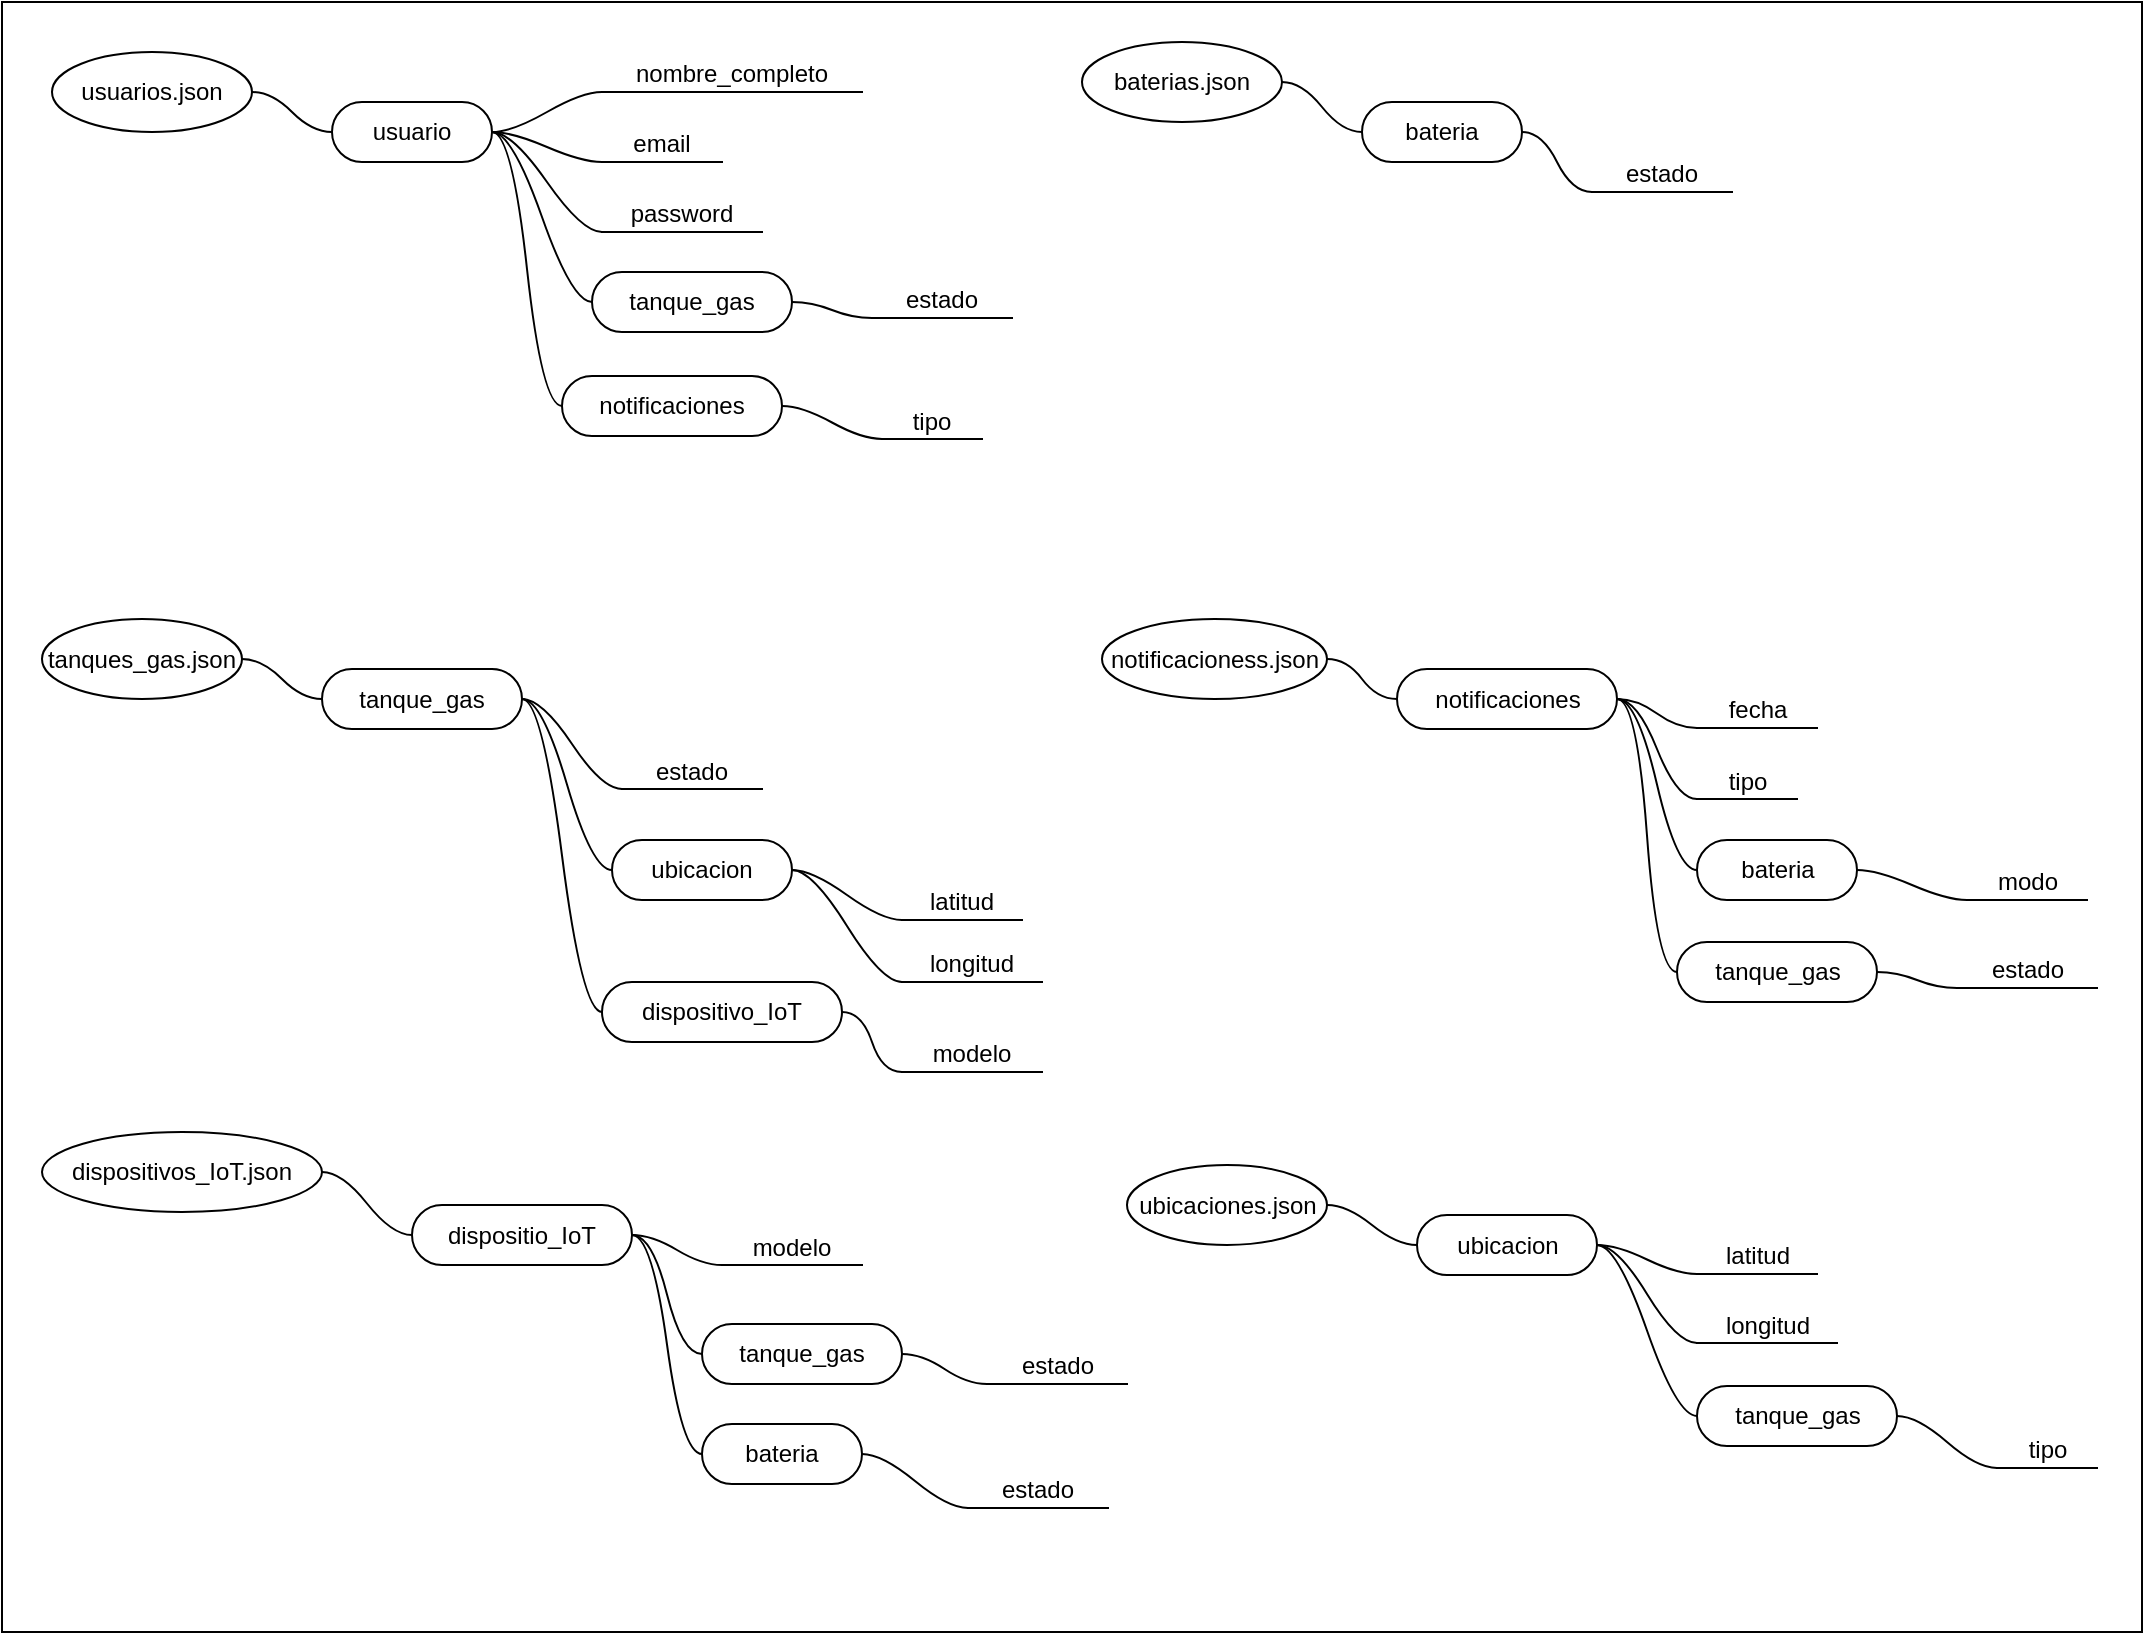 <mxfile version="12.5.8" type="github"><diagram name="Page-1" id="52a04d89-c75d-2922-d76d-85b35f80e030"><mxGraphModel dx="1024" dy="566" grid="1" gridSize="10" guides="1" tooltips="1" connect="1" arrows="1" fold="1" page="1" pageScale="1" pageWidth="1100" pageHeight="850" background="#ffffff" math="0" shadow="0"><root><mxCell id="0"/><mxCell id="1" parent="0"/><mxCell id="Ng7h_YmfZxn9nx6UoXaH-18" value="" style="rounded=0;whiteSpace=wrap;html=1;" parent="1" vertex="1"><mxGeometry x="10" y="15" width="1070" height="815" as="geometry"/></mxCell><mxCell id="V-CTV4Bj-eZla_f8NXy8-2" value="usuarios.json" style="ellipse;whiteSpace=wrap;html=1;align=center;container=1;recursiveResize=0;treeFolding=1;treeMoving=1;" parent="1" vertex="1"><mxGeometry x="35" y="40" width="100" height="40" as="geometry"/></mxCell><mxCell id="V-CTV4Bj-eZla_f8NXy8-3" value="usuario" style="whiteSpace=wrap;html=1;rounded=1;arcSize=50;align=center;verticalAlign=middle;container=1;recursiveResize=0;strokeWidth=1;autosize=1;spacing=4;treeFolding=1;treeMoving=1;" parent="1" vertex="1"><mxGeometry x="175" y="65" width="80" height="30" as="geometry"/></mxCell><mxCell id="V-CTV4Bj-eZla_f8NXy8-4" value="" style="edgeStyle=entityRelationEdgeStyle;startArrow=none;endArrow=none;segment=10;curved=1;exitX=1;exitY=0.5;exitDx=0;exitDy=0;" parent="1" source="V-CTV4Bj-eZla_f8NXy8-2" target="V-CTV4Bj-eZla_f8NXy8-3" edge="1"><mxGeometry relative="1" as="geometry"><mxPoint x="164" y="120" as="sourcePoint"/></mxGeometry></mxCell><mxCell id="V-CTV4Bj-eZla_f8NXy8-8" value="nombre_completo" style="whiteSpace=wrap;html=1;shape=partialRectangle;top=0;left=0;bottom=1;right=0;points=[[0,1],[1,1]];strokeColor=#000000;fillColor=none;align=center;verticalAlign=bottom;routingCenterY=0.5;snapToPoint=1;container=1;recursiveResize=0;autosize=1;treeFolding=1;treeMoving=1;" parent="1" vertex="1"><mxGeometry x="310" y="40" width="130" height="20" as="geometry"/></mxCell><mxCell id="V-CTV4Bj-eZla_f8NXy8-9" value="" style="edgeStyle=entityRelationEdgeStyle;startArrow=none;endArrow=none;segment=10;curved=1;exitX=1;exitY=0.5;exitDx=0;exitDy=0;" parent="1" source="V-CTV4Bj-eZla_f8NXy8-3" target="V-CTV4Bj-eZla_f8NXy8-8" edge="1"><mxGeometry relative="1" as="geometry"><mxPoint x="245" y="93" as="sourcePoint"/></mxGeometry></mxCell><mxCell id="V-CTV4Bj-eZla_f8NXy8-12" value="password" style="whiteSpace=wrap;html=1;shape=partialRectangle;top=0;left=0;bottom=1;right=0;points=[[0,1],[1,1]];strokeColor=#000000;fillColor=none;align=center;verticalAlign=bottom;routingCenterY=0.5;snapToPoint=1;container=1;recursiveResize=0;autosize=1;treeFolding=1;treeMoving=1;" parent="1" vertex="1"><mxGeometry x="310" y="110" width="80" height="20" as="geometry"/></mxCell><mxCell id="V-CTV4Bj-eZla_f8NXy8-13" value="" style="edgeStyle=entityRelationEdgeStyle;startArrow=none;endArrow=none;segment=10;curved=1;exitX=1;exitY=0.5;exitDx=0;exitDy=0;" parent="1" source="V-CTV4Bj-eZla_f8NXy8-3" target="V-CTV4Bj-eZla_f8NXy8-12" edge="1"><mxGeometry relative="1" as="geometry"><mxPoint x="275" y="169" as="sourcePoint"/></mxGeometry></mxCell><mxCell id="V-CTV4Bj-eZla_f8NXy8-14" value="email" style="whiteSpace=wrap;html=1;shape=partialRectangle;top=0;left=0;bottom=1;right=0;points=[[0,1],[1,1]];strokeColor=#000000;fillColor=none;align=center;verticalAlign=bottom;routingCenterY=0.5;snapToPoint=1;container=1;recursiveResize=0;autosize=1;treeFolding=1;treeMoving=1;" parent="1" vertex="1"><mxGeometry x="310" y="75" width="60" height="20" as="geometry"/></mxCell><mxCell id="V-CTV4Bj-eZla_f8NXy8-15" value="" style="edgeStyle=entityRelationEdgeStyle;startArrow=none;endArrow=none;segment=10;curved=1;exitX=1;exitY=0.5;exitDx=0;exitDy=0;" parent="1" source="V-CTV4Bj-eZla_f8NXy8-3" target="V-CTV4Bj-eZla_f8NXy8-14" edge="1"><mxGeometry relative="1" as="geometry"><mxPoint x="275" y="189" as="sourcePoint"/></mxGeometry></mxCell><mxCell id="V-CTV4Bj-eZla_f8NXy8-16" value="tanque_gas" style="whiteSpace=wrap;html=1;rounded=1;arcSize=50;align=center;verticalAlign=middle;container=1;recursiveResize=0;strokeWidth=1;autosize=1;spacing=4;treeFolding=1;treeMoving=1;" parent="1" vertex="1"><mxGeometry x="305" y="150" width="100" height="30" as="geometry"/></mxCell><mxCell id="V-CTV4Bj-eZla_f8NXy8-17" value="" style="edgeStyle=entityRelationEdgeStyle;startArrow=none;endArrow=none;segment=10;curved=1;exitX=1;exitY=0.5;exitDx=0;exitDy=0;" parent="1" source="V-CTV4Bj-eZla_f8NXy8-3" target="V-CTV4Bj-eZla_f8NXy8-16" edge="1"><mxGeometry relative="1" as="geometry"><mxPoint x="274" y="234" as="sourcePoint"/></mxGeometry></mxCell><mxCell id="V-CTV4Bj-eZla_f8NXy8-20" value="estado" style="whiteSpace=wrap;html=1;shape=partialRectangle;top=0;left=0;bottom=1;right=0;points=[[0,1],[1,1]];strokeColor=#000000;fillColor=none;align=center;verticalAlign=bottom;routingCenterY=0.5;snapToPoint=1;container=1;recursiveResize=0;autosize=1;treeFolding=1;treeMoving=1;" parent="1" vertex="1"><mxGeometry x="445" y="153" width="70" height="20" as="geometry"/></mxCell><mxCell id="V-CTV4Bj-eZla_f8NXy8-21" value="" style="edgeStyle=entityRelationEdgeStyle;startArrow=none;endArrow=none;segment=10;curved=1;exitX=1;exitY=0.5;exitDx=0;exitDy=0;" parent="1" source="V-CTV4Bj-eZla_f8NXy8-16" target="V-CTV4Bj-eZla_f8NXy8-20" edge="1"><mxGeometry relative="1" as="geometry"><mxPoint x="400" y="193" as="sourcePoint"/></mxGeometry></mxCell><mxCell id="V-CTV4Bj-eZla_f8NXy8-22" value="notificaciones" style="whiteSpace=wrap;html=1;rounded=1;arcSize=50;align=center;verticalAlign=middle;container=1;recursiveResize=0;strokeWidth=1;autosize=1;spacing=4;treeFolding=1;treeMoving=1;" parent="1" vertex="1"><mxGeometry x="290" y="202" width="110" height="30" as="geometry"/></mxCell><mxCell id="V-CTV4Bj-eZla_f8NXy8-23" value="" style="edgeStyle=entityRelationEdgeStyle;startArrow=none;endArrow=none;segment=10;curved=1;exitX=1;exitY=0.5;exitDx=0;exitDy=0;" parent="1" source="V-CTV4Bj-eZla_f8NXy8-3" target="V-CTV4Bj-eZla_f8NXy8-22" edge="1"><mxGeometry relative="1" as="geometry"><mxPoint x="289" y="305" as="sourcePoint"/></mxGeometry></mxCell><mxCell id="V-CTV4Bj-eZla_f8NXy8-25" value="tipo" style="whiteSpace=wrap;html=1;shape=partialRectangle;top=0;left=0;bottom=1;right=0;points=[[0,1],[1,1]];strokeColor=#000000;fillColor=none;align=center;verticalAlign=bottom;routingCenterY=0.5;snapToPoint=1;container=1;recursiveResize=0;autosize=1;treeFolding=1;treeMoving=1;" parent="1" vertex="1"><mxGeometry x="450" y="213.5" width="50" height="20" as="geometry"/></mxCell><mxCell id="V-CTV4Bj-eZla_f8NXy8-26" value="" style="edgeStyle=entityRelationEdgeStyle;startArrow=none;endArrow=none;segment=10;curved=1;exitX=1;exitY=0.5;exitDx=0;exitDy=0;" parent="1" source="V-CTV4Bj-eZla_f8NXy8-22" target="V-CTV4Bj-eZla_f8NXy8-25" edge="1"><mxGeometry relative="1" as="geometry"><mxPoint x="395" y="262" as="sourcePoint"/></mxGeometry></mxCell><mxCell id="V-CTV4Bj-eZla_f8NXy8-27" value="tanques_gas.json" style="ellipse;whiteSpace=wrap;html=1;align=center;container=1;recursiveResize=0;treeFolding=1;treeMoving=1;" parent="1" vertex="1"><mxGeometry x="30" y="323.5" width="100" height="40" as="geometry"/></mxCell><mxCell id="V-CTV4Bj-eZla_f8NXy8-28" value="tanque_gas" style="whiteSpace=wrap;html=1;rounded=1;arcSize=50;align=center;verticalAlign=middle;container=1;recursiveResize=0;strokeWidth=1;autosize=1;spacing=4;treeFolding=1;treeMoving=1;" parent="1" vertex="1"><mxGeometry x="170" y="348.5" width="100" height="30" as="geometry"/></mxCell><mxCell id="V-CTV4Bj-eZla_f8NXy8-29" value="" style="edgeStyle=entityRelationEdgeStyle;startArrow=none;endArrow=none;segment=10;curved=1;exitX=1;exitY=0.5;exitDx=0;exitDy=0;" parent="1" source="V-CTV4Bj-eZla_f8NXy8-27" target="V-CTV4Bj-eZla_f8NXy8-28" edge="1"><mxGeometry relative="1" as="geometry"><mxPoint x="138" y="398.5" as="sourcePoint"/></mxGeometry></mxCell><mxCell id="V-CTV4Bj-eZla_f8NXy8-34" value="estado" style="whiteSpace=wrap;html=1;shape=partialRectangle;top=0;left=0;bottom=1;right=0;points=[[0,1],[1,1]];strokeColor=#000000;fillColor=none;align=center;verticalAlign=bottom;routingCenterY=0.5;snapToPoint=1;container=1;recursiveResize=0;autosize=1;treeFolding=1;treeMoving=1;" parent="1" vertex="1"><mxGeometry x="320" y="378.5" width="70" height="30" as="geometry"/></mxCell><mxCell id="V-CTV4Bj-eZla_f8NXy8-35" value="" style="edgeStyle=entityRelationEdgeStyle;startArrow=none;endArrow=none;segment=10;curved=1;exitX=1;exitY=0.5;exitDx=0;exitDy=0;" parent="1" source="V-CTV4Bj-eZla_f8NXy8-28" target="V-CTV4Bj-eZla_f8NXy8-34" edge="1"><mxGeometry relative="1" as="geometry"><mxPoint x="275" y="480.5" as="sourcePoint"/></mxGeometry></mxCell><mxCell id="V-CTV4Bj-eZla_f8NXy8-36" value="ubicacion" style="whiteSpace=wrap;html=1;rounded=1;arcSize=50;align=center;verticalAlign=middle;container=1;recursiveResize=0;strokeWidth=1;autosize=1;spacing=4;treeFolding=1;treeMoving=1;" parent="1" vertex="1"><mxGeometry x="315" y="434" width="90" height="30" as="geometry"/></mxCell><mxCell id="V-CTV4Bj-eZla_f8NXy8-37" value="" style="edgeStyle=entityRelationEdgeStyle;startArrow=none;endArrow=none;segment=10;curved=1;exitX=1;exitY=0.5;exitDx=0;exitDy=0;" parent="1" source="V-CTV4Bj-eZla_f8NXy8-28" target="V-CTV4Bj-eZla_f8NXy8-36" edge="1"><mxGeometry relative="1" as="geometry"><mxPoint x="279" y="513.5" as="sourcePoint"/></mxGeometry></mxCell><mxCell id="V-CTV4Bj-eZla_f8NXy8-38" value="latitud" style="whiteSpace=wrap;html=1;shape=partialRectangle;top=0;left=0;bottom=1;right=0;points=[[0,1],[1,1]];strokeColor=#000000;fillColor=none;align=center;verticalAlign=bottom;routingCenterY=0.5;snapToPoint=1;container=1;recursiveResize=0;autosize=1;treeFolding=1;treeMoving=1;" parent="1" vertex="1"><mxGeometry x="460" y="454" width="60" height="20" as="geometry"/></mxCell><mxCell id="V-CTV4Bj-eZla_f8NXy8-39" value="" style="edgeStyle=entityRelationEdgeStyle;startArrow=none;endArrow=none;segment=10;curved=1;exitX=1;exitY=0.5;exitDx=0;exitDy=0;" parent="1" source="V-CTV4Bj-eZla_f8NXy8-36" target="V-CTV4Bj-eZla_f8NXy8-38" edge="1"><mxGeometry relative="1" as="geometry"><mxPoint x="415" y="511" as="sourcePoint"/></mxGeometry></mxCell><mxCell id="V-CTV4Bj-eZla_f8NXy8-40" value="longitud" style="whiteSpace=wrap;html=1;shape=partialRectangle;top=0;left=0;bottom=1;right=0;points=[[0,1],[1,1]];strokeColor=#000000;fillColor=none;align=center;verticalAlign=bottom;routingCenterY=0.5;snapToPoint=1;container=1;recursiveResize=0;autosize=1;treeFolding=1;treeMoving=1;" parent="1" vertex="1"><mxGeometry x="460" y="485" width="70" height="20" as="geometry"/></mxCell><mxCell id="V-CTV4Bj-eZla_f8NXy8-41" value="" style="edgeStyle=entityRelationEdgeStyle;startArrow=none;endArrow=none;segment=10;curved=1;exitX=1;exitY=0.5;exitDx=0;exitDy=0;" parent="1" source="V-CTV4Bj-eZla_f8NXy8-36" target="V-CTV4Bj-eZla_f8NXy8-40" edge="1"><mxGeometry relative="1" as="geometry"><mxPoint x="435" y="570.5" as="sourcePoint"/></mxGeometry></mxCell><mxCell id="V-CTV4Bj-eZla_f8NXy8-43" value="dispositivo_IoT" style="whiteSpace=wrap;html=1;rounded=1;arcSize=50;align=center;verticalAlign=middle;container=1;recursiveResize=0;strokeWidth=1;autosize=1;spacing=4;treeFolding=1;treeMoving=1;" parent="1" vertex="1"><mxGeometry x="310" y="505" width="120" height="30" as="geometry"/></mxCell><mxCell id="V-CTV4Bj-eZla_f8NXy8-44" value="" style="edgeStyle=entityRelationEdgeStyle;startArrow=none;endArrow=none;segment=10;curved=1;exitX=1;exitY=0.5;exitDx=0;exitDy=0;" parent="1" source="V-CTV4Bj-eZla_f8NXy8-28" target="V-CTV4Bj-eZla_f8NXy8-43" edge="1"><mxGeometry relative="1" as="geometry"><mxPoint x="284" y="573.5" as="sourcePoint"/></mxGeometry></mxCell><mxCell id="V-CTV4Bj-eZla_f8NXy8-46" value="modelo" style="whiteSpace=wrap;html=1;shape=partialRectangle;top=0;left=0;bottom=1;right=0;points=[[0,1],[1,1]];strokeColor=#000000;fillColor=none;align=center;verticalAlign=bottom;routingCenterY=0.5;snapToPoint=1;container=1;recursiveResize=0;autosize=1;treeFolding=1;treeMoving=1;" parent="1" vertex="1"><mxGeometry x="460" y="530" width="70" height="20" as="geometry"/></mxCell><mxCell id="V-CTV4Bj-eZla_f8NXy8-47" value="" style="edgeStyle=entityRelationEdgeStyle;startArrow=none;endArrow=none;segment=10;curved=1;exitX=1;exitY=0.5;exitDx=0;exitDy=0;" parent="1" source="V-CTV4Bj-eZla_f8NXy8-43" target="V-CTV4Bj-eZla_f8NXy8-46" edge="1"><mxGeometry relative="1" as="geometry"><mxPoint x="430" y="613.5" as="sourcePoint"/></mxGeometry></mxCell><mxCell id="V-CTV4Bj-eZla_f8NXy8-48" value="dispositivos_IoT.json" style="ellipse;whiteSpace=wrap;html=1;align=center;container=1;recursiveResize=0;treeFolding=1;treeMoving=1;" parent="1" vertex="1"><mxGeometry x="30" y="580" width="140" height="40" as="geometry"/></mxCell><mxCell id="V-CTV4Bj-eZla_f8NXy8-49" value="dispositio_IoT" style="whiteSpace=wrap;html=1;rounded=1;arcSize=50;align=center;verticalAlign=middle;container=1;recursiveResize=0;strokeWidth=1;autosize=1;spacing=4;treeFolding=1;treeMoving=1;" parent="1" vertex="1"><mxGeometry x="215" y="616.5" width="110" height="30" as="geometry"/></mxCell><mxCell id="V-CTV4Bj-eZla_f8NXy8-50" value="" style="edgeStyle=entityRelationEdgeStyle;startArrow=none;endArrow=none;segment=10;curved=1;exitX=1;exitY=0.5;exitDx=0;exitDy=0;" parent="1" source="V-CTV4Bj-eZla_f8NXy8-48" target="V-CTV4Bj-eZla_f8NXy8-49" edge="1"><mxGeometry relative="1" as="geometry"><mxPoint x="180" y="661" as="sourcePoint"/></mxGeometry></mxCell><mxCell id="V-CTV4Bj-eZla_f8NXy8-51" value="modelo" style="whiteSpace=wrap;html=1;shape=partialRectangle;top=0;left=0;bottom=1;right=0;points=[[0,1],[1,1]];strokeColor=#000000;fillColor=none;align=center;verticalAlign=bottom;routingCenterY=0.5;snapToPoint=1;container=1;recursiveResize=0;autosize=1;treeFolding=1;treeMoving=1;" parent="1" vertex="1"><mxGeometry x="370" y="626.5" width="70" height="20" as="geometry"/></mxCell><mxCell id="V-CTV4Bj-eZla_f8NXy8-52" value="" style="edgeStyle=entityRelationEdgeStyle;startArrow=none;endArrow=none;segment=10;curved=1;exitX=1;exitY=0.5;exitDx=0;exitDy=0;" parent="1" source="V-CTV4Bj-eZla_f8NXy8-49" target="V-CTV4Bj-eZla_f8NXy8-51" edge="1"><mxGeometry relative="1" as="geometry"><mxPoint x="325" y="677" as="sourcePoint"/></mxGeometry></mxCell><mxCell id="V-CTV4Bj-eZla_f8NXy8-63" value="tanque_gas" style="whiteSpace=wrap;html=1;rounded=1;arcSize=50;align=center;verticalAlign=middle;container=1;recursiveResize=0;strokeWidth=1;autosize=1;spacing=4;treeFolding=1;treeMoving=1;" parent="1" vertex="1"><mxGeometry x="360" y="676" width="100" height="30" as="geometry"/></mxCell><mxCell id="V-CTV4Bj-eZla_f8NXy8-64" value="" style="edgeStyle=entityRelationEdgeStyle;startArrow=none;endArrow=none;segment=10;curved=1;exitX=1;exitY=0.5;exitDx=0;exitDy=0;" parent="1" source="V-CTV4Bj-eZla_f8NXy8-49" target="V-CTV4Bj-eZla_f8NXy8-63" edge="1"><mxGeometry relative="1" as="geometry"><mxPoint x="307.5" y="672.5" as="sourcePoint"/></mxGeometry></mxCell><mxCell id="V-CTV4Bj-eZla_f8NXy8-65" value="estado" style="whiteSpace=wrap;html=1;shape=partialRectangle;top=0;left=0;bottom=1;right=0;points=[[0,1],[1,1]];strokeColor=#000000;fillColor=none;align=center;verticalAlign=bottom;routingCenterY=0.5;snapToPoint=1;container=1;recursiveResize=0;autosize=1;treeFolding=1;treeMoving=1;" parent="1" vertex="1"><mxGeometry x="502.5" y="686" width="70" height="20" as="geometry"/></mxCell><mxCell id="V-CTV4Bj-eZla_f8NXy8-66" value="" style="edgeStyle=entityRelationEdgeStyle;startArrow=none;endArrow=none;segment=10;curved=1;exitX=1;exitY=0.5;exitDx=0;exitDy=0;" parent="1" source="V-CTV4Bj-eZla_f8NXy8-63" target="V-CTV4Bj-eZla_f8NXy8-65" edge="1"><mxGeometry relative="1" as="geometry"><mxPoint x="447.5" y="719" as="sourcePoint"/></mxGeometry></mxCell><mxCell id="V-CTV4Bj-eZla_f8NXy8-68" value="notificacioness.json" style="ellipse;whiteSpace=wrap;html=1;align=center;container=1;recursiveResize=0;treeFolding=1;treeMoving=1;" parent="1" vertex="1"><mxGeometry x="560" y="323.5" width="112.5" height="40" as="geometry"/></mxCell><mxCell id="V-CTV4Bj-eZla_f8NXy8-69" value="notificaciones" style="whiteSpace=wrap;html=1;rounded=1;arcSize=50;align=center;verticalAlign=middle;container=1;recursiveResize=0;strokeWidth=1;autosize=1;spacing=4;treeFolding=1;treeMoving=1;" parent="1" vertex="1"><mxGeometry x="707.5" y="348.5" width="110" height="30" as="geometry"/></mxCell><mxCell id="V-CTV4Bj-eZla_f8NXy8-70" value="" style="edgeStyle=entityRelationEdgeStyle;startArrow=none;endArrow=none;segment=10;curved=1;exitX=1;exitY=0.5;exitDx=0;exitDy=0;" parent="1" source="V-CTV4Bj-eZla_f8NXy8-68" target="V-CTV4Bj-eZla_f8NXy8-69" edge="1"><mxGeometry relative="1" as="geometry"><mxPoint x="680.5" y="398.5" as="sourcePoint"/></mxGeometry></mxCell><mxCell id="V-CTV4Bj-eZla_f8NXy8-71" value="fecha" style="whiteSpace=wrap;html=1;shape=partialRectangle;top=0;left=0;bottom=1;right=0;points=[[0,1],[1,1]];strokeColor=#000000;fillColor=none;align=center;verticalAlign=bottom;routingCenterY=0.5;snapToPoint=1;container=1;recursiveResize=0;autosize=1;treeFolding=1;treeMoving=1;" parent="1" vertex="1"><mxGeometry x="857.5" y="358" width="60" height="20" as="geometry"/></mxCell><mxCell id="V-CTV4Bj-eZla_f8NXy8-72" value="" style="edgeStyle=entityRelationEdgeStyle;startArrow=none;endArrow=none;segment=10;curved=1;exitX=1;exitY=0.5;exitDx=0;exitDy=0;" parent="1" source="V-CTV4Bj-eZla_f8NXy8-69" target="V-CTV4Bj-eZla_f8NXy8-71" edge="1"><mxGeometry relative="1" as="geometry"><mxPoint x="812.5" y="398.5" as="sourcePoint"/></mxGeometry></mxCell><mxCell id="V-CTV4Bj-eZla_f8NXy8-73" value="tipo" style="whiteSpace=wrap;html=1;shape=partialRectangle;top=0;left=0;bottom=1;right=0;points=[[0,1],[1,1]];strokeColor=#000000;fillColor=none;align=center;verticalAlign=bottom;routingCenterY=0.5;snapToPoint=1;container=1;recursiveResize=0;autosize=1;treeFolding=1;treeMoving=1;" parent="1" vertex="1"><mxGeometry x="857.5" y="393.5" width="50" height="20" as="geometry"/></mxCell><mxCell id="V-CTV4Bj-eZla_f8NXy8-74" value="" style="edgeStyle=entityRelationEdgeStyle;startArrow=none;endArrow=none;segment=10;curved=1;exitX=1;exitY=0.5;exitDx=0;exitDy=0;" parent="1" source="V-CTV4Bj-eZla_f8NXy8-69" target="V-CTV4Bj-eZla_f8NXy8-73" edge="1"><mxGeometry relative="1" as="geometry"><mxPoint x="822.5" y="443.5" as="sourcePoint"/></mxGeometry></mxCell><mxCell id="V-CTV4Bj-eZla_f8NXy8-77" value="bateria" style="whiteSpace=wrap;html=1;rounded=1;arcSize=50;align=center;verticalAlign=middle;container=1;recursiveResize=0;strokeWidth=1;autosize=1;spacing=4;treeFolding=1;treeMoving=1;" parent="1" vertex="1"><mxGeometry x="857.5" y="434" width="80" height="30" as="geometry"/></mxCell><mxCell id="V-CTV4Bj-eZla_f8NXy8-78" value="" style="edgeStyle=entityRelationEdgeStyle;startArrow=none;endArrow=none;segment=10;curved=1;exitX=1;exitY=0.5;exitDx=0;exitDy=0;" parent="1" source="V-CTV4Bj-eZla_f8NXy8-69" target="V-CTV4Bj-eZla_f8NXy8-77" edge="1"><mxGeometry relative="1" as="geometry"><mxPoint x="802.5" y="268" as="sourcePoint"/></mxGeometry></mxCell><mxCell id="V-CTV4Bj-eZla_f8NXy8-79" value="modo" style="whiteSpace=wrap;html=1;shape=partialRectangle;top=0;left=0;bottom=1;right=0;points=[[0,1],[1,1]];strokeColor=#000000;fillColor=none;align=center;verticalAlign=bottom;routingCenterY=0.5;snapToPoint=1;container=1;recursiveResize=0;autosize=1;treeFolding=1;treeMoving=1;" parent="1" vertex="1"><mxGeometry x="992.5" y="444" width="60" height="20" as="geometry"/></mxCell><mxCell id="V-CTV4Bj-eZla_f8NXy8-80" value="" style="edgeStyle=entityRelationEdgeStyle;startArrow=none;endArrow=none;segment=10;curved=1;exitX=1;exitY=0.5;exitDx=0;exitDy=0;" parent="1" source="V-CTV4Bj-eZla_f8NXy8-77" target="V-CTV4Bj-eZla_f8NXy8-79" edge="1"><mxGeometry relative="1" as="geometry"><mxPoint x="962.5" y="517.5" as="sourcePoint"/></mxGeometry></mxCell><mxCell id="V-CTV4Bj-eZla_f8NXy8-81" value="tanque_gas" style="whiteSpace=wrap;html=1;rounded=1;arcSize=50;align=center;verticalAlign=middle;container=1;recursiveResize=0;strokeWidth=1;autosize=1;spacing=4;treeFolding=1;treeMoving=1;" parent="1" vertex="1"><mxGeometry x="847.5" y="485" width="100" height="30" as="geometry"/></mxCell><mxCell id="V-CTV4Bj-eZla_f8NXy8-82" value="" style="edgeStyle=entityRelationEdgeStyle;startArrow=none;endArrow=none;segment=10;curved=1;exitX=1;exitY=0.5;exitDx=0;exitDy=0;" parent="1" source="V-CTV4Bj-eZla_f8NXy8-69" target="V-CTV4Bj-eZla_f8NXy8-81" edge="1"><mxGeometry relative="1" as="geometry"><mxPoint x="810" y="334" as="sourcePoint"/></mxGeometry></mxCell><mxCell id="V-CTV4Bj-eZla_f8NXy8-83" value="estado" style="whiteSpace=wrap;html=1;shape=partialRectangle;top=0;left=0;bottom=1;right=0;points=[[0,1],[1,1]];strokeColor=#000000;fillColor=none;align=center;verticalAlign=bottom;routingCenterY=0.5;snapToPoint=1;container=1;recursiveResize=0;autosize=1;treeFolding=1;treeMoving=1;" parent="1" vertex="1"><mxGeometry x="987.5" y="488" width="70" height="20" as="geometry"/></mxCell><mxCell id="V-CTV4Bj-eZla_f8NXy8-84" value="" style="edgeStyle=entityRelationEdgeStyle;startArrow=none;endArrow=none;segment=10;curved=1;exitX=1;exitY=0.5;exitDx=0;exitDy=0;" parent="1" source="V-CTV4Bj-eZla_f8NXy8-81" target="V-CTV4Bj-eZla_f8NXy8-83" edge="1"><mxGeometry relative="1" as="geometry"><mxPoint x="942.5" y="528" as="sourcePoint"/></mxGeometry></mxCell><mxCell id="V-CTV4Bj-eZla_f8NXy8-85" value="ubicaciones.json" style="ellipse;whiteSpace=wrap;html=1;align=center;container=1;recursiveResize=0;treeFolding=1;treeMoving=1;" parent="1" vertex="1"><mxGeometry x="572.5" y="596.5" width="100" height="40" as="geometry"/></mxCell><mxCell id="V-CTV4Bj-eZla_f8NXy8-86" value="ubicacion" style="whiteSpace=wrap;html=1;rounded=1;arcSize=50;align=center;verticalAlign=middle;container=1;recursiveResize=0;strokeWidth=1;autosize=1;spacing=4;treeFolding=1;treeMoving=1;" parent="1" vertex="1"><mxGeometry x="717.5" y="621.5" width="90" height="30" as="geometry"/></mxCell><mxCell id="V-CTV4Bj-eZla_f8NXy8-87" value="" style="edgeStyle=entityRelationEdgeStyle;startArrow=none;endArrow=none;segment=10;curved=1;exitX=1;exitY=0.5;exitDx=0;exitDy=0;" parent="1" source="V-CTV4Bj-eZla_f8NXy8-85" target="V-CTV4Bj-eZla_f8NXy8-86" edge="1"><mxGeometry relative="1" as="geometry"><mxPoint x="680.5" y="671.5" as="sourcePoint"/></mxGeometry></mxCell><mxCell id="V-CTV4Bj-eZla_f8NXy8-88" value="latitud" style="whiteSpace=wrap;html=1;shape=partialRectangle;top=0;left=0;bottom=1;right=0;points=[[0,1],[1,1]];strokeColor=#000000;fillColor=none;align=center;verticalAlign=bottom;routingCenterY=0.5;snapToPoint=1;container=1;recursiveResize=0;autosize=1;treeFolding=1;treeMoving=1;" parent="1" vertex="1"><mxGeometry x="857.5" y="631" width="60" height="20" as="geometry"/></mxCell><mxCell id="V-CTV4Bj-eZla_f8NXy8-89" value="" style="edgeStyle=entityRelationEdgeStyle;startArrow=none;endArrow=none;segment=10;curved=1;exitX=1;exitY=0.5;exitDx=0;exitDy=0;" parent="1" source="V-CTV4Bj-eZla_f8NXy8-86" target="V-CTV4Bj-eZla_f8NXy8-88" edge="1"><mxGeometry relative="1" as="geometry"><mxPoint x="812.5" y="671.5" as="sourcePoint"/></mxGeometry></mxCell><mxCell id="V-CTV4Bj-eZla_f8NXy8-90" value="longitud" style="whiteSpace=wrap;html=1;shape=partialRectangle;top=0;left=0;bottom=1;right=0;points=[[0,1],[1,1]];strokeColor=#000000;fillColor=none;align=center;verticalAlign=bottom;routingCenterY=0.5;snapToPoint=1;container=1;recursiveResize=0;autosize=1;treeFolding=1;treeMoving=1;" parent="1" vertex="1"><mxGeometry x="857.5" y="665.5" width="70" height="20" as="geometry"/></mxCell><mxCell id="V-CTV4Bj-eZla_f8NXy8-91" value="" style="edgeStyle=entityRelationEdgeStyle;startArrow=none;endArrow=none;segment=10;curved=1;exitX=1;exitY=0.5;exitDx=0;exitDy=0;" parent="1" source="V-CTV4Bj-eZla_f8NXy8-86" target="V-CTV4Bj-eZla_f8NXy8-90" edge="1"><mxGeometry relative="1" as="geometry"><mxPoint x="822.5" y="716.5" as="sourcePoint"/></mxGeometry></mxCell><mxCell id="V-CTV4Bj-eZla_f8NXy8-92" value="tanque_gas" style="whiteSpace=wrap;html=1;rounded=1;arcSize=50;align=center;verticalAlign=middle;container=1;recursiveResize=0;strokeWidth=1;autosize=1;spacing=4;treeFolding=1;treeMoving=1;" parent="1" vertex="1"><mxGeometry x="857.5" y="707" width="100" height="30" as="geometry"/></mxCell><mxCell id="V-CTV4Bj-eZla_f8NXy8-93" value="" style="edgeStyle=entityRelationEdgeStyle;startArrow=none;endArrow=none;segment=10;curved=1;exitX=1;exitY=0.5;exitDx=0;exitDy=0;" parent="1" source="V-CTV4Bj-eZla_f8NXy8-86" target="V-CTV4Bj-eZla_f8NXy8-92" edge="1"><mxGeometry relative="1" as="geometry"><mxPoint x="802.5" y="541" as="sourcePoint"/></mxGeometry></mxCell><mxCell id="V-CTV4Bj-eZla_f8NXy8-94" value="tipo" style="whiteSpace=wrap;html=1;shape=partialRectangle;top=0;left=0;bottom=1;right=0;points=[[0,1],[1,1]];strokeColor=#000000;fillColor=none;align=center;verticalAlign=bottom;routingCenterY=0.5;snapToPoint=1;container=1;recursiveResize=0;autosize=1;treeFolding=1;treeMoving=1;" parent="1" vertex="1"><mxGeometry x="1007.5" y="728" width="50" height="20" as="geometry"/></mxCell><mxCell id="V-CTV4Bj-eZla_f8NXy8-95" value="" style="edgeStyle=entityRelationEdgeStyle;startArrow=none;endArrow=none;segment=10;curved=1;exitX=1;exitY=0.5;exitDx=0;exitDy=0;" parent="1" source="V-CTV4Bj-eZla_f8NXy8-92" target="V-CTV4Bj-eZla_f8NXy8-94" edge="1"><mxGeometry relative="1" as="geometry"><mxPoint x="962.5" y="790.5" as="sourcePoint"/></mxGeometry></mxCell><mxCell id="Ng7h_YmfZxn9nx6UoXaH-7" value="bateria" style="whiteSpace=wrap;html=1;rounded=1;arcSize=50;align=center;verticalAlign=middle;container=1;recursiveResize=0;strokeWidth=1;autosize=1;spacing=4;treeFolding=1;treeMoving=1;" parent="1" vertex="1"><mxGeometry x="360" y="726" width="80" height="30" as="geometry"/></mxCell><mxCell id="Ng7h_YmfZxn9nx6UoXaH-8" value="" style="edgeStyle=entityRelationEdgeStyle;startArrow=none;endArrow=none;segment=10;curved=1;exitX=1;exitY=0.5;exitDx=0;exitDy=0;" parent="1" source="V-CTV4Bj-eZla_f8NXy8-49" target="Ng7h_YmfZxn9nx6UoXaH-7" edge="1"><mxGeometry relative="1" as="geometry"><mxPoint x="334" y="810" as="sourcePoint"/></mxGeometry></mxCell><mxCell id="Ng7h_YmfZxn9nx6UoXaH-9" value="estado" style="whiteSpace=wrap;html=1;shape=partialRectangle;top=0;left=0;bottom=1;right=0;points=[[0,1],[1,1]];strokeColor=#000000;fillColor=none;align=center;verticalAlign=bottom;routingCenterY=0.5;snapToPoint=1;container=1;recursiveResize=0;autosize=1;treeFolding=1;treeMoving=1;" parent="1" vertex="1"><mxGeometry x="493" y="748" width="70" height="20" as="geometry"/></mxCell><mxCell id="Ng7h_YmfZxn9nx6UoXaH-10" value="" style="edgeStyle=entityRelationEdgeStyle;startArrow=none;endArrow=none;segment=10;curved=1;exitX=1;exitY=0.5;exitDx=0;exitDy=0;" parent="1" source="Ng7h_YmfZxn9nx6UoXaH-7" target="Ng7h_YmfZxn9nx6UoXaH-9" edge="1"><mxGeometry relative="1" as="geometry"><mxPoint x="448" y="788" as="sourcePoint"/></mxGeometry></mxCell><mxCell id="Ng7h_YmfZxn9nx6UoXaH-12" value="baterias.json" style="ellipse;whiteSpace=wrap;html=1;align=center;container=1;recursiveResize=0;treeFolding=1;treeMoving=1;" parent="1" vertex="1"><mxGeometry x="550" y="35" width="100" height="40" as="geometry"/></mxCell><mxCell id="Ng7h_YmfZxn9nx6UoXaH-13" value="bateria" style="whiteSpace=wrap;html=1;rounded=1;arcSize=50;align=center;verticalAlign=middle;container=1;recursiveResize=0;strokeWidth=1;autosize=1;spacing=4;treeFolding=1;treeMoving=1;" parent="1" vertex="1"><mxGeometry x="690" y="65" width="80" height="30" as="geometry"/></mxCell><mxCell id="Ng7h_YmfZxn9nx6UoXaH-14" value="" style="edgeStyle=entityRelationEdgeStyle;startArrow=none;endArrow=none;segment=10;curved=1;exitX=1;exitY=0.5;exitDx=0;exitDy=0;" parent="1" source="Ng7h_YmfZxn9nx6UoXaH-12" target="Ng7h_YmfZxn9nx6UoXaH-13" edge="1"><mxGeometry relative="1" as="geometry"><mxPoint x="650" y="115" as="sourcePoint"/></mxGeometry></mxCell><mxCell id="Ng7h_YmfZxn9nx6UoXaH-15" value="estado" style="whiteSpace=wrap;html=1;shape=partialRectangle;top=0;left=0;bottom=1;right=0;points=[[0,1],[1,1]];strokeColor=#000000;fillColor=none;align=center;verticalAlign=bottom;routingCenterY=0.5;snapToPoint=1;container=1;recursiveResize=0;autosize=1;treeFolding=1;treeMoving=1;" parent="1" vertex="1"><mxGeometry x="805" y="90" width="70" height="20" as="geometry"/></mxCell><mxCell id="Ng7h_YmfZxn9nx6UoXaH-16" value="" style="edgeStyle=entityRelationEdgeStyle;startArrow=none;endArrow=none;segment=10;curved=1;exitX=1;exitY=0.5;exitDx=0;exitDy=0;" parent="1" source="Ng7h_YmfZxn9nx6UoXaH-13" target="Ng7h_YmfZxn9nx6UoXaH-15" edge="1"><mxGeometry relative="1" as="geometry"><mxPoint x="780" y="75" as="sourcePoint"/></mxGeometry></mxCell></root></mxGraphModel></diagram></mxfile>